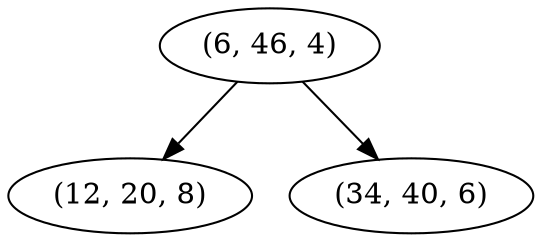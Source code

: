 digraph tree {
    "(6, 46, 4)";
    "(12, 20, 8)";
    "(34, 40, 6)";
    "(6, 46, 4)" -> "(12, 20, 8)";
    "(6, 46, 4)" -> "(34, 40, 6)";
}
